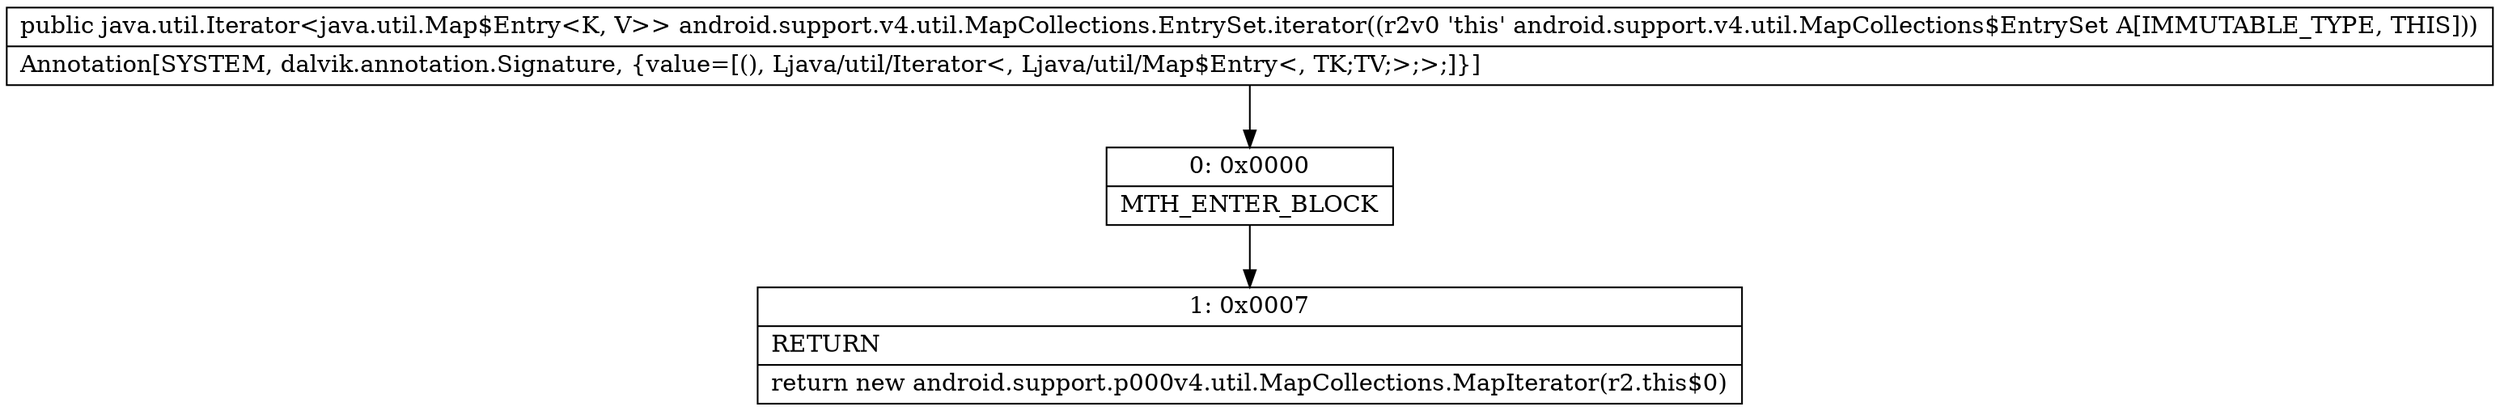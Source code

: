digraph "CFG forandroid.support.v4.util.MapCollections.EntrySet.iterator()Ljava\/util\/Iterator;" {
Node_0 [shape=record,label="{0\:\ 0x0000|MTH_ENTER_BLOCK\l}"];
Node_1 [shape=record,label="{1\:\ 0x0007|RETURN\l|return new android.support.p000v4.util.MapCollections.MapIterator(r2.this$0)\l}"];
MethodNode[shape=record,label="{public java.util.Iterator\<java.util.Map$Entry\<K, V\>\> android.support.v4.util.MapCollections.EntrySet.iterator((r2v0 'this' android.support.v4.util.MapCollections$EntrySet A[IMMUTABLE_TYPE, THIS]))  | Annotation[SYSTEM, dalvik.annotation.Signature, \{value=[(), Ljava\/util\/Iterator\<, Ljava\/util\/Map$Entry\<, TK;TV;\>;\>;]\}]\l}"];
MethodNode -> Node_0;
Node_0 -> Node_1;
}

